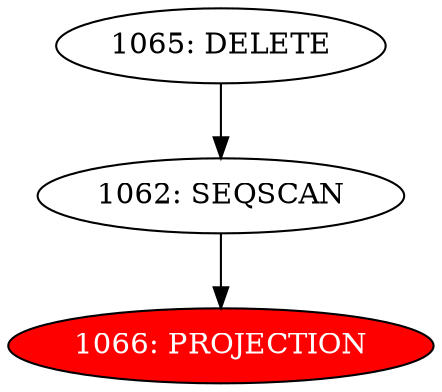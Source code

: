 digraph name {
1062 [label="1062: SEQSCAN" ];
1062 -> 1066;
1066 [label="1066: PROJECTION" fontcolor="white" style="filled" fillcolor="red"];
1065 [label="1065: DELETE" ];
1065 -> 1062;

}

